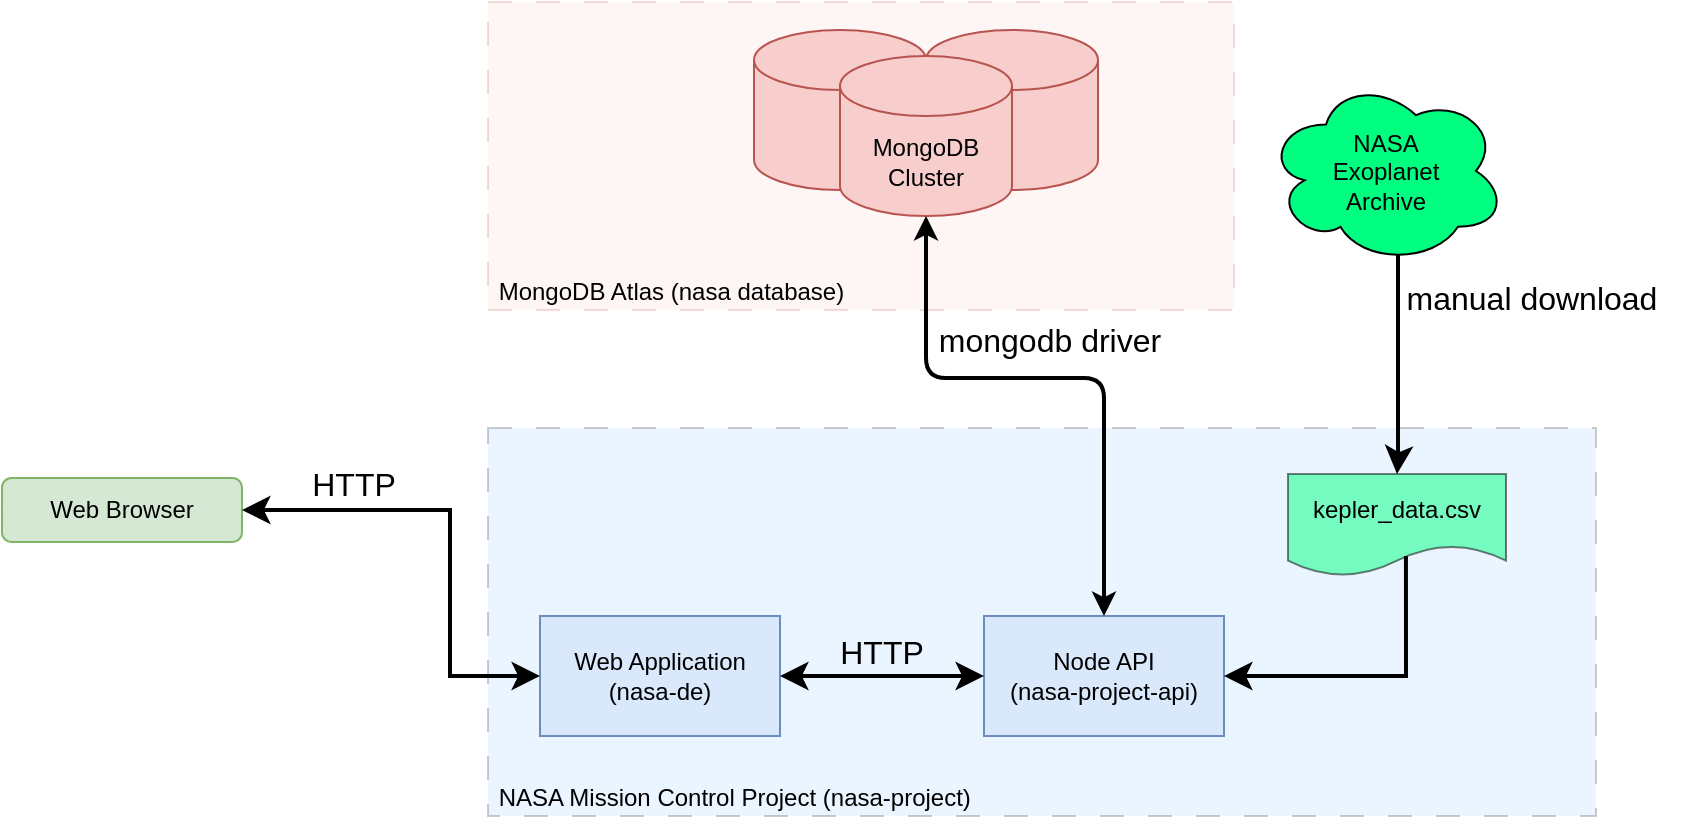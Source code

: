 <mxfile>
    <diagram name="Seite-1" id="IPJjsLKTK1ELhKeb1fin">
        <mxGraphModel dx="2106" dy="1087" grid="0" gridSize="10" guides="1" tooltips="1" connect="1" arrows="1" fold="1" page="0" pageScale="1" pageWidth="827" pageHeight="1169" math="0" shadow="0">
            <root>
                <mxCell id="0"/>
                <mxCell id="1" parent="0"/>
                <mxCell id="7" value="&amp;nbsp;MongoDB Atlas (nasa database)" style="rounded=0;whiteSpace=wrap;html=1;dashed=1;dashPattern=12 12;verticalAlign=bottom;align=left;fillColor=#f8cecc;opacity=20;strokeColor=#b85450;" vertex="1" parent="1">
                    <mxGeometry x="-699" y="-752" width="373" height="154" as="geometry"/>
                </mxCell>
                <mxCell id="eprM2IDgs0wiRKRnByy9-1" value="&amp;nbsp;NASA Mission Control Project (nasa-project)" style="rounded=0;whiteSpace=wrap;html=1;dashed=1;dashPattern=12 12;verticalAlign=bottom;align=left;fillColor=#99CCFF;opacity=20;" parent="1" vertex="1">
                    <mxGeometry x="-699" y="-539" width="554" height="194" as="geometry"/>
                </mxCell>
                <mxCell id="eprM2IDgs0wiRKRnByy9-2" value="Web Application&lt;br&gt;(nasa-de)" style="rounded=0;whiteSpace=wrap;html=1;fillColor=#dae8fc;strokeColor=#6c8ebf;" parent="1" vertex="1">
                    <mxGeometry x="-673" y="-445" width="120" height="60" as="geometry"/>
                </mxCell>
                <mxCell id="eprM2IDgs0wiRKRnByy9-3" value="Node API&lt;br&gt;(nasa-project-api)" style="rounded=0;whiteSpace=wrap;html=1;fillColor=#dae8fc;strokeColor=#6c8ebf;" parent="1" vertex="1">
                    <mxGeometry x="-451" y="-445" width="120" height="60" as="geometry"/>
                </mxCell>
                <mxCell id="eprM2IDgs0wiRKRnByy9-4" value="" style="endArrow=classic;startArrow=classic;html=1;rounded=0;fontSize=12;startSize=8;endSize=8;curved=1;exitX=1;exitY=0.5;exitDx=0;exitDy=0;entryX=0;entryY=0.5;entryDx=0;entryDy=0;strokeWidth=2;" parent="1" source="eprM2IDgs0wiRKRnByy9-2" target="eprM2IDgs0wiRKRnByy9-3" edge="1">
                    <mxGeometry width="50" height="50" relative="1" as="geometry">
                        <mxPoint x="-527" y="-220" as="sourcePoint"/>
                        <mxPoint x="-477" y="-270" as="targetPoint"/>
                    </mxGeometry>
                </mxCell>
                <mxCell id="eprM2IDgs0wiRKRnByy9-5" value="HTTP" style="text;html=1;align=center;verticalAlign=middle;whiteSpace=wrap;rounded=0;fontSize=16;" parent="1" vertex="1">
                    <mxGeometry x="-532.5" y="-442" width="60" height="30" as="geometry"/>
                </mxCell>
                <mxCell id="eprM2IDgs0wiRKRnByy9-8" value="Web Browser" style="rounded=1;whiteSpace=wrap;html=1;fillColor=#d5e8d4;strokeColor=#82b366;" parent="1" vertex="1">
                    <mxGeometry x="-942" y="-514" width="120" height="32" as="geometry"/>
                </mxCell>
                <mxCell id="eprM2IDgs0wiRKRnByy9-9" value="" style="endArrow=classic;startArrow=classic;html=1;rounded=0;fontSize=12;startSize=8;endSize=8;exitX=1;exitY=0.5;exitDx=0;exitDy=0;entryX=0;entryY=0.5;entryDx=0;entryDy=0;edgeStyle=orthogonalEdgeStyle;strokeWidth=2;" parent="1" source="eprM2IDgs0wiRKRnByy9-8" target="eprM2IDgs0wiRKRnByy9-2" edge="1">
                    <mxGeometry width="50" height="50" relative="1" as="geometry">
                        <mxPoint x="-397" y="-220" as="sourcePoint"/>
                        <mxPoint x="-347" y="-270" as="targetPoint"/>
                        <Array as="points">
                            <mxPoint x="-718" y="-498"/>
                            <mxPoint x="-718" y="-415"/>
                        </Array>
                    </mxGeometry>
                </mxCell>
                <mxCell id="eprM2IDgs0wiRKRnByy9-10" value="HTTP" style="text;html=1;align=center;verticalAlign=middle;whiteSpace=wrap;rounded=0;fontSize=16;" parent="1" vertex="1">
                    <mxGeometry x="-796" y="-526" width="60" height="30" as="geometry"/>
                </mxCell>
                <mxCell id="eprM2IDgs0wiRKRnByy9-11" value="kepler_data.csv" style="shape=document;whiteSpace=wrap;html=1;boundedLbl=1;fillColor=#00FF80;opacity=50;" parent="1" vertex="1">
                    <mxGeometry x="-299" y="-516" width="109" height="51" as="geometry"/>
                </mxCell>
                <mxCell id="eprM2IDgs0wiRKRnByy9-12" value="NASA &lt;br&gt;Exoplanet&lt;br&gt;Archive" style="ellipse;shape=cloud;whiteSpace=wrap;html=1;fillColor=#00FF80;" parent="1" vertex="1">
                    <mxGeometry x="-310" y="-714" width="120" height="93" as="geometry"/>
                </mxCell>
                <mxCell id="eprM2IDgs0wiRKRnByy9-13" value="" style="endArrow=classic;html=1;rounded=0;fontSize=12;startSize=8;endSize=8;exitX=0.541;exitY=0.804;exitDx=0;exitDy=0;exitPerimeter=0;entryX=1;entryY=0.5;entryDx=0;entryDy=0;edgeStyle=orthogonalEdgeStyle;strokeWidth=2;" parent="1" source="eprM2IDgs0wiRKRnByy9-11" target="eprM2IDgs0wiRKRnByy9-3" edge="1">
                    <mxGeometry width="50" height="50" relative="1" as="geometry">
                        <mxPoint x="-436" y="-409" as="sourcePoint"/>
                        <mxPoint x="-386" y="-459" as="targetPoint"/>
                        <Array as="points">
                            <mxPoint x="-240" y="-415"/>
                        </Array>
                    </mxGeometry>
                </mxCell>
                <mxCell id="eprM2IDgs0wiRKRnByy9-14" value="" style="endArrow=classic;html=1;rounded=0;fontSize=12;startSize=8;endSize=8;exitX=0.55;exitY=0.95;exitDx=0;exitDy=0;exitPerimeter=0;entryX=0.5;entryY=0;entryDx=0;entryDy=0;edgeStyle=orthogonalEdgeStyle;strokeWidth=2;" parent="1" source="eprM2IDgs0wiRKRnByy9-12" target="eprM2IDgs0wiRKRnByy9-11" edge="1">
                    <mxGeometry width="50" height="50" relative="1" as="geometry">
                        <mxPoint x="-318" y="-514" as="sourcePoint"/>
                        <mxPoint x="-381" y="-435" as="targetPoint"/>
                        <Array as="points">
                            <mxPoint x="-244" y="-523"/>
                        </Array>
                    </mxGeometry>
                </mxCell>
                <mxCell id="eprM2IDgs0wiRKRnByy9-15" value="manual download" style="text;html=1;align=center;verticalAlign=middle;whiteSpace=wrap;rounded=0;fontSize=16;" parent="1" vertex="1">
                    <mxGeometry x="-252" y="-619" width="150" height="30" as="geometry"/>
                </mxCell>
                <mxCell id="6" value="" style="group" vertex="1" connectable="0" parent="1">
                    <mxGeometry x="-566" y="-738" width="172" height="93" as="geometry"/>
                </mxCell>
                <mxCell id="4" value="" style="shape=cylinder3;whiteSpace=wrap;html=1;boundedLbl=1;backgroundOutline=1;size=15;fillColor=#f8cecc;strokeColor=#b85450;" vertex="1" parent="6">
                    <mxGeometry width="86" height="80" as="geometry"/>
                </mxCell>
                <mxCell id="5" value="" style="shape=cylinder3;whiteSpace=wrap;html=1;boundedLbl=1;backgroundOutline=1;size=15;fillColor=#f8cecc;strokeColor=#b85450;" vertex="1" parent="6">
                    <mxGeometry x="86" width="86" height="80" as="geometry"/>
                </mxCell>
                <mxCell id="3" value="MongoDB&lt;br style=&quot;border-color: var(--border-color);&quot;&gt;Cluster" style="shape=cylinder3;whiteSpace=wrap;html=1;boundedLbl=1;backgroundOutline=1;size=15;fillColor=#f8cecc;strokeColor=#b85450;" vertex="1" parent="6">
                    <mxGeometry x="43" y="13" width="86" height="80" as="geometry"/>
                </mxCell>
                <mxCell id="8" style="edgeStyle=orthogonalEdgeStyle;html=1;entryX=0.5;entryY=0;entryDx=0;entryDy=0;strokeWidth=2;startArrow=classic;startFill=1;" edge="1" parent="1" source="3" target="eprM2IDgs0wiRKRnByy9-3">
                    <mxGeometry relative="1" as="geometry">
                        <Array as="points">
                            <mxPoint x="-480" y="-564"/>
                            <mxPoint x="-391" y="-564"/>
                        </Array>
                    </mxGeometry>
                </mxCell>
                <mxCell id="9" value="mongodb driver" style="text;html=1;align=center;verticalAlign=middle;whiteSpace=wrap;rounded=0;fontSize=16;" vertex="1" parent="1">
                    <mxGeometry x="-493" y="-598" width="150" height="30" as="geometry"/>
                </mxCell>
            </root>
        </mxGraphModel>
    </diagram>
</mxfile>